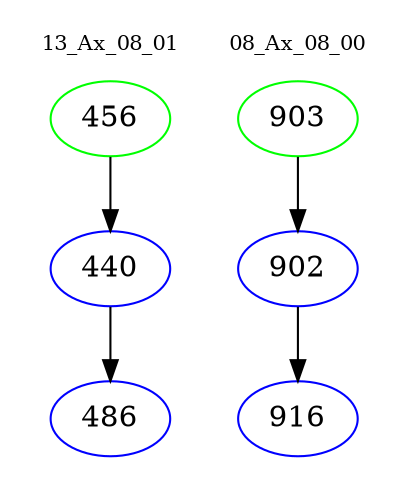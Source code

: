 digraph{
subgraph cluster_0 {
color = white
label = "13_Ax_08_01";
fontsize=10;
T0_456 [label="456", color="green"]
T0_456 -> T0_440 [color="black"]
T0_440 [label="440", color="blue"]
T0_440 -> T0_486 [color="black"]
T0_486 [label="486", color="blue"]
}
subgraph cluster_1 {
color = white
label = "08_Ax_08_00";
fontsize=10;
T1_903 [label="903", color="green"]
T1_903 -> T1_902 [color="black"]
T1_902 [label="902", color="blue"]
T1_902 -> T1_916 [color="black"]
T1_916 [label="916", color="blue"]
}
}
